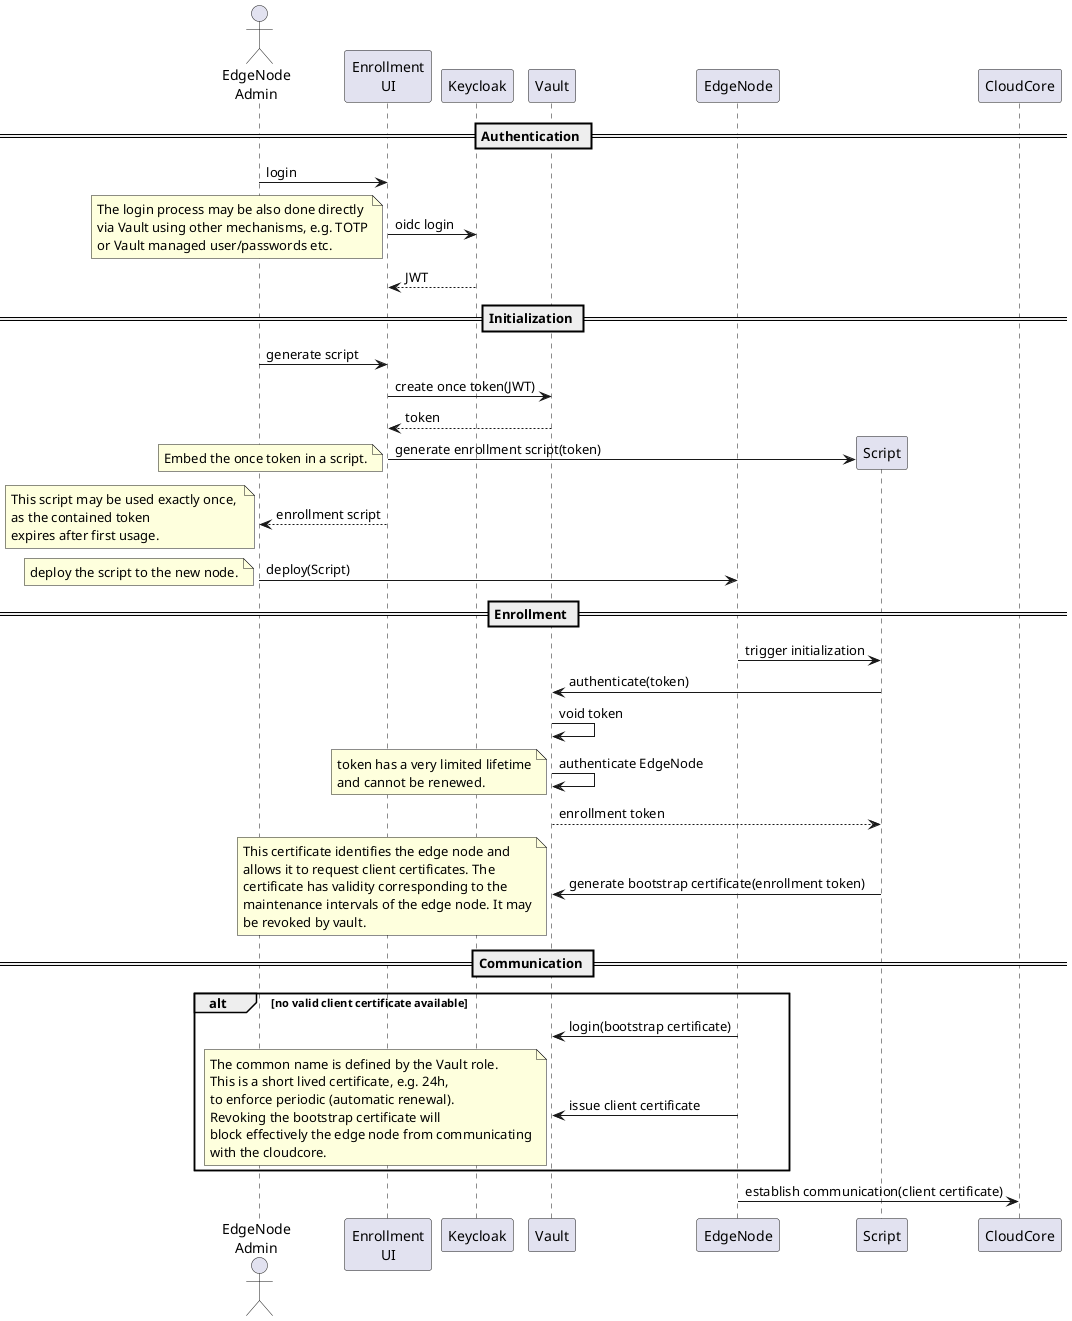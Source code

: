 @startuml


actor User as "EdgeNode\nAdmin"
participant SSP as "Enrollment\nUI"
participant Keycloak
participant Vault
participant EdgeNode

== Authentication == 
User -> SSP : login
SSP -> Keycloak : oidc login
note left
The login process may be also done directly
via Vault using other mechanisms, e.g. TOTP
or Vault managed user/passwords etc.
end note
return JWT

== Initialization ==
User -> SSP : generate script
SSP -> Vault : create once token(JWT)
return token

create Script
SSP -> Script: generate enrollment script(token)
note left: Embed the once token in a script.

SSP --> User : enrollment script
note left 
This script may be used exactly once, 
as the contained token 
expires after first usage.
end note
User -> EdgeNode : deploy(Script)
note left: deploy the script to the new node.

== Enrollment ==

EdgeNode -> Script : trigger initialization
Script -> Vault : authenticate(token)
Vault -> Vault : void token
Vault -> Vault : authenticate EdgeNode
note left
    token has a very limited lifetime
    and cannot be renewed.
end note

Vault --> Script: enrollment token
Script -> Vault: generate bootstrap certificate(enrollment token)
note left
This certificate identifies the edge node and
allows it to request client certificates. The
certificate has validity corresponding to the 
maintenance intervals of the edge node. It may
be revoked by vault.
end note

== Communication ==

alt no valid client certificate available
    EdgeNode -> Vault : login(bootstrap certificate)
    EdgeNode -> Vault : issue client certificate
    note left 
        The common name is defined by the Vault role.
        This is a short lived certificate, e.g. 24h,
        to enforce periodic (automatic renewal).
        Revoking the bootstrap certificate will
        block effectively the edge node from communicating
        with the cloudcore.
    end note 
end
EdgeNode -> CloudCore : establish communication(client certificate)




@enduml
